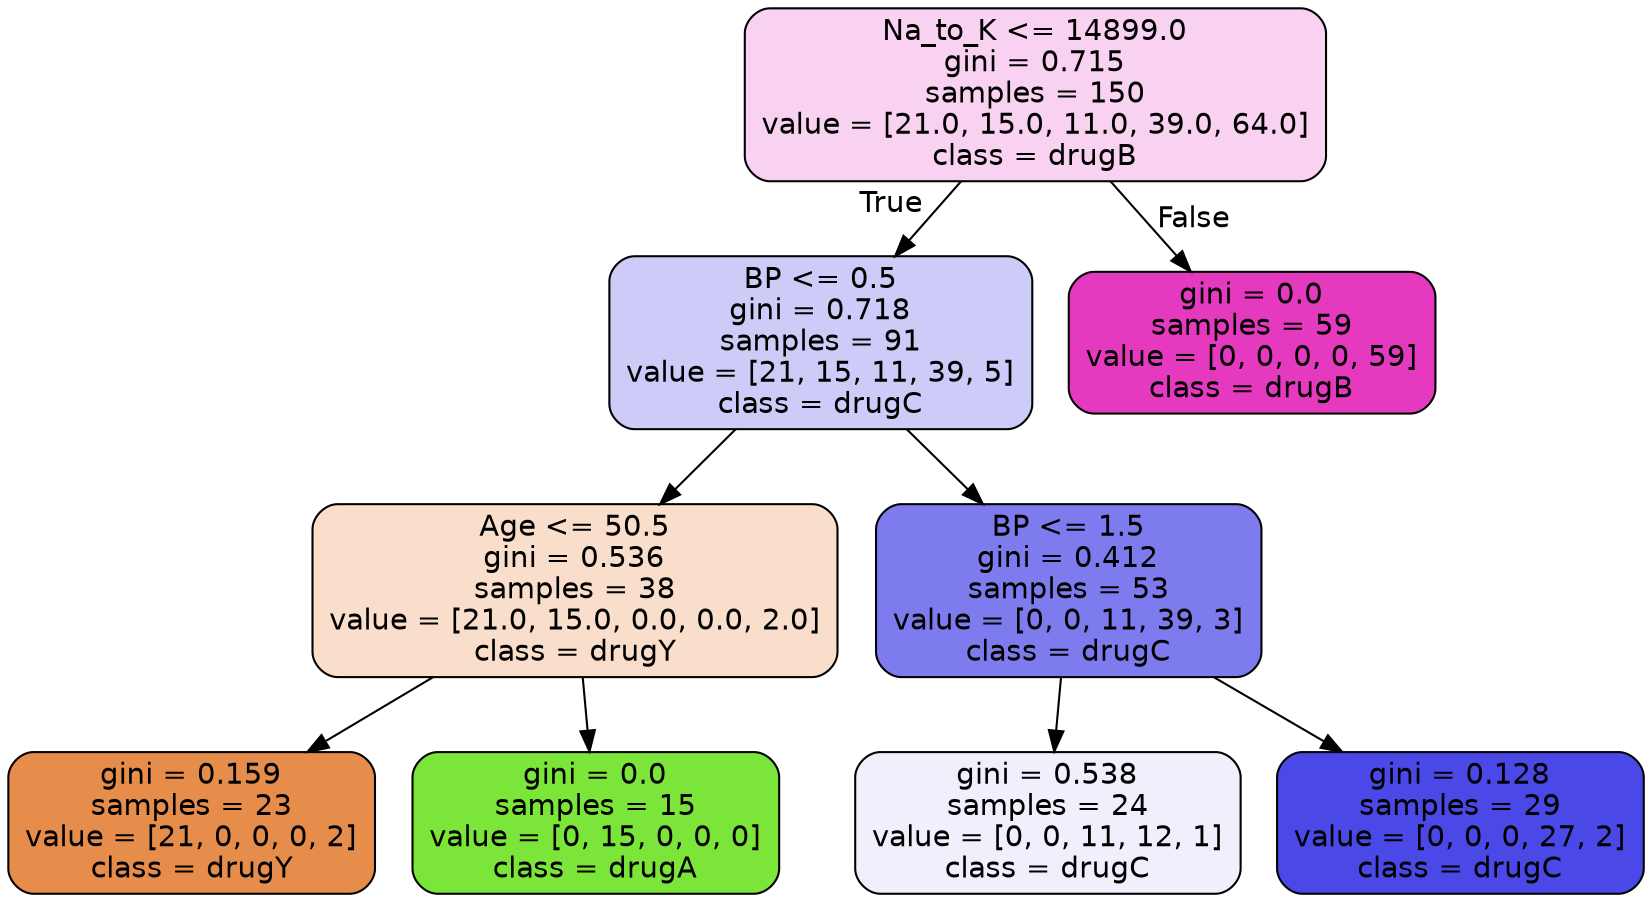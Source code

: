 digraph Tree {
node [shape=box, style="filled, rounded", color="black", fontname="helvetica"] ;
edge [fontname="helvetica"] ;
0 [label="Na_to_K <= 14899.0\ngini = 0.715\nsamples = 150\nvalue = [21.0, 15.0, 11.0, 39.0, 64.0]\nclass = drugB", fillcolor="#f9d2f1"] ;
1 [label="BP <= 0.5\ngini = 0.718\nsamples = 91\nvalue = [21, 15, 11, 39, 5]\nclass = drugC", fillcolor="#cdccf8"] ;
0 -> 1 [labeldistance=2.5, labelangle=45, headlabel="True"] ;
2 [label="Age <= 50.5\ngini = 0.536\nsamples = 38\nvalue = [21.0, 15.0, 0.0, 0.0, 2.0]\nclass = drugY", fillcolor="#f8decb"] ;
1 -> 2 ;
3 [label="gini = 0.159\nsamples = 23\nvalue = [21, 0, 0, 0, 2]\nclass = drugY", fillcolor="#e78d4c"] ;
2 -> 3 ;
4 [label="gini = 0.0\nsamples = 15\nvalue = [0, 15, 0, 0, 0]\nclass = drugA", fillcolor="#7be539"] ;
2 -> 4 ;
5 [label="BP <= 1.5\ngini = 0.412\nsamples = 53\nvalue = [0, 0, 11, 39, 3]\nclass = drugC", fillcolor="#7d7bee"] ;
1 -> 5 ;
6 [label="gini = 0.538\nsamples = 24\nvalue = [0, 0, 11, 12, 1]\nclass = drugC", fillcolor="#f0f0fd"] ;
5 -> 6 ;
7 [label="gini = 0.128\nsamples = 29\nvalue = [0, 0, 0, 27, 2]\nclass = drugC", fillcolor="#4a48e7"] ;
5 -> 7 ;
8 [label="gini = 0.0\nsamples = 59\nvalue = [0, 0, 0, 0, 59]\nclass = drugB", fillcolor="#e539c0"] ;
0 -> 8 [labeldistance=2.5, labelangle=-45, headlabel="False"] ;
}